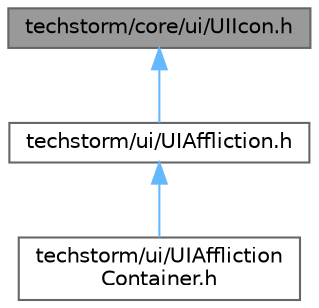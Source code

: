 digraph "techstorm/core/ui/UIIcon.h"
{
 // LATEX_PDF_SIZE
  bgcolor="transparent";
  edge [fontname=Helvetica,fontsize=10,labelfontname=Helvetica,labelfontsize=10];
  node [fontname=Helvetica,fontsize=10,shape=box,height=0.2,width=0.4];
  Node1 [id="Node000001",label="techstorm/core/ui/UIIcon.h",height=0.2,width=0.4,color="gray40", fillcolor="grey60", style="filled", fontcolor="black",tooltip=" "];
  Node1 -> Node2 [id="edge1_Node000001_Node000002",dir="back",color="steelblue1",style="solid",tooltip=" "];
  Node2 [id="Node000002",label="techstorm/ui/UIAffliction.h",height=0.2,width=0.4,color="grey40", fillcolor="white", style="filled",URL="$_u_i_affliction_8h.html",tooltip=" "];
  Node2 -> Node3 [id="edge2_Node000002_Node000003",dir="back",color="steelblue1",style="solid",tooltip=" "];
  Node3 [id="Node000003",label="techstorm/ui/UIAffliction\lContainer.h",height=0.2,width=0.4,color="grey40", fillcolor="white", style="filled",URL="$_u_i_affliction_container_8h.html",tooltip=" "];
}
